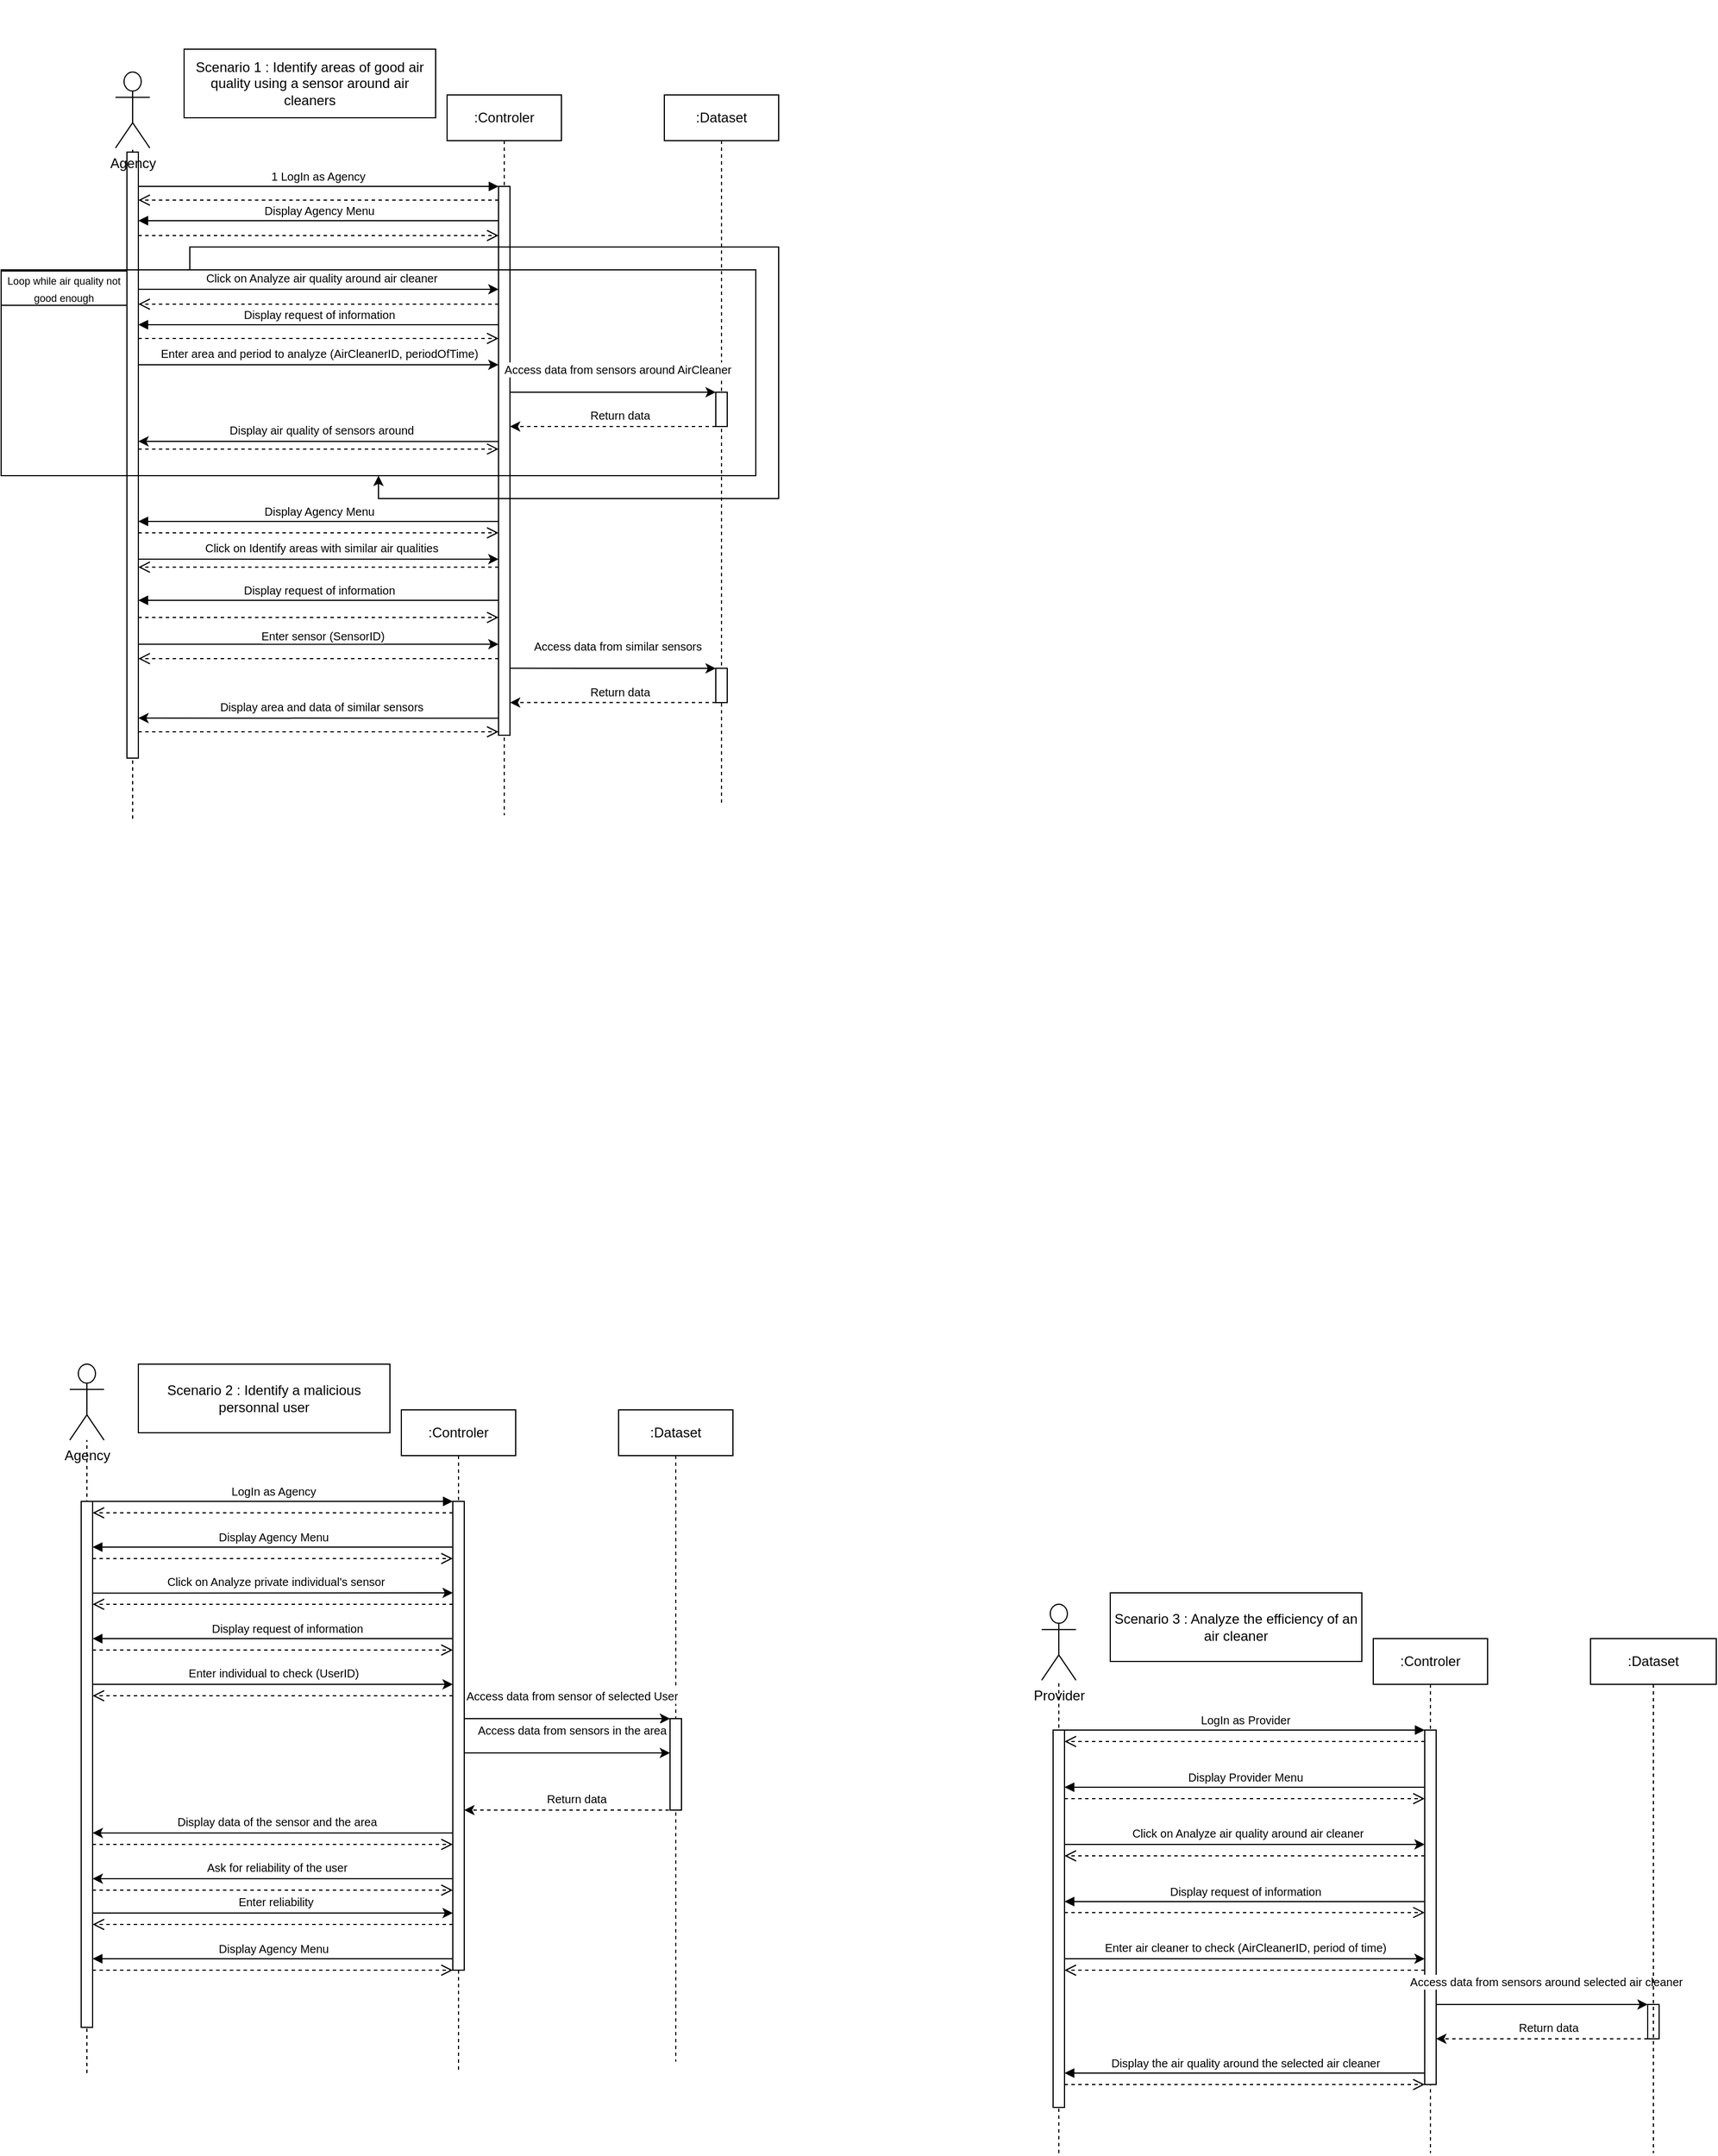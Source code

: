 <mxfile version="24.5.3" type="github">
  <diagram name="Page-1" id="2YBvvXClWsGukQMizWep">
    <mxGraphModel dx="3835" dy="2718" grid="1" gridSize="10" guides="1" tooltips="1" connect="1" arrows="1" fold="1" page="1" pageScale="1" pageWidth="850" pageHeight="1100" math="0" shadow="0">
      <root>
        <mxCell id="0" />
        <mxCell id="1" parent="0" />
        <mxCell id="IGTpVywdScjhedYOJICQ-6" value="" style="endArrow=none;dashed=1;html=1;rounded=0;" parent="1" target="IGTpVywdScjhedYOJICQ-1" edge="1">
          <mxGeometry width="50" height="50" relative="1" as="geometry">
            <mxPoint x="-615" y="693" as="sourcePoint" />
            <mxPoint x="-600" y="123" as="targetPoint" />
          </mxGeometry>
        </mxCell>
        <mxCell id="IGTpVywdScjhedYOJICQ-5" value="" style="group" parent="1" vertex="1" connectable="0">
          <mxGeometry x="-90" y="-23" width="580" height="690" as="geometry" />
        </mxCell>
        <mxCell id="aM9ryv3xv72pqoxQDRHE-2" value="" style="html=1;points=[];perimeter=orthogonalPerimeter;outlineConnect=0;targetShapes=umlLifeline;portConstraint=eastwest;newEdgeStyle={&quot;edgeStyle&quot;:&quot;elbowEdgeStyle&quot;,&quot;elbow&quot;:&quot;vertical&quot;,&quot;curved&quot;:0,&quot;rounded&quot;:0};" parent="IGTpVywdScjhedYOJICQ-5" vertex="1">
          <mxGeometry x="-530" y="133" width="10" height="530" as="geometry" />
        </mxCell>
        <mxCell id="aM9ryv3xv72pqoxQDRHE-7" value="&lt;font style=&quot;font-size: 10px;&quot;&gt;1 LogIn as Agency&lt;/font&gt;" style="html=1;verticalAlign=bottom;endArrow=block;edgeStyle=elbowEdgeStyle;elbow=vertical;curved=0;rounded=0;" parent="IGTpVywdScjhedYOJICQ-5" target="aM9ryv3xv72pqoxQDRHE-6" edge="1">
          <mxGeometry x="-0.002" relative="1" as="geometry">
            <mxPoint x="-520" y="163" as="sourcePoint" />
            <Array as="points">
              <mxPoint x="-290" y="163" />
            </Array>
            <mxPoint as="offset" />
          </mxGeometry>
        </mxCell>
        <mxCell id="IGTpVywdScjhedYOJICQ-1" value="&lt;div&gt;Agency&lt;/div&gt;&lt;div&gt;&lt;br&gt;&lt;/div&gt;" style="shape=umlActor;verticalLabelPosition=bottom;verticalAlign=top;html=1;outlineConnect=0;" parent="IGTpVywdScjhedYOJICQ-5" vertex="1">
          <mxGeometry x="-540" y="63" width="30" height="66.43" as="geometry" />
        </mxCell>
        <mxCell id="IGTpVywdScjhedYOJICQ-22" value="Scenario 1 : Identify areas of good air quality using a sensor around air cleaners" style="rounded=0;whiteSpace=wrap;html=1;" parent="IGTpVywdScjhedYOJICQ-5" vertex="1">
          <mxGeometry x="-480" y="43" width="220" height="60" as="geometry" />
        </mxCell>
        <mxCell id="aM9ryv3xv72pqoxQDRHE-5" value="&lt;div&gt;:Controler&lt;/div&gt;" style="shape=umlLifeline;perimeter=lifelinePerimeter;whiteSpace=wrap;html=1;container=0;dropTarget=0;collapsible=0;recursiveResize=0;outlineConnect=0;portConstraint=eastwest;newEdgeStyle={&quot;edgeStyle&quot;:&quot;elbowEdgeStyle&quot;,&quot;elbow&quot;:&quot;vertical&quot;,&quot;curved&quot;:0,&quot;rounded&quot;:0};" parent="IGTpVywdScjhedYOJICQ-5" vertex="1">
          <mxGeometry x="-250" y="83" width="100" height="630" as="geometry" />
        </mxCell>
        <mxCell id="aM9ryv3xv72pqoxQDRHE-6" value="" style="html=1;points=[];perimeter=orthogonalPerimeter;outlineConnect=0;targetShapes=umlLifeline;portConstraint=eastwest;newEdgeStyle={&quot;edgeStyle&quot;:&quot;elbowEdgeStyle&quot;,&quot;elbow&quot;:&quot;vertical&quot;,&quot;curved&quot;:0,&quot;rounded&quot;:0};" parent="aM9ryv3xv72pqoxQDRHE-5" vertex="1">
          <mxGeometry x="45" y="80" width="10" height="480" as="geometry" />
        </mxCell>
        <mxCell id="IGTpVywdScjhedYOJICQ-28" value="&lt;div&gt;:Dataset&lt;/div&gt;" style="shape=umlLifeline;perimeter=lifelinePerimeter;whiteSpace=wrap;html=1;container=0;dropTarget=0;collapsible=0;recursiveResize=0;outlineConnect=0;portConstraint=eastwest;newEdgeStyle={&quot;edgeStyle&quot;:&quot;elbowEdgeStyle&quot;,&quot;elbow&quot;:&quot;vertical&quot;,&quot;curved&quot;:0,&quot;rounded&quot;:0};" parent="IGTpVywdScjhedYOJICQ-5" vertex="1">
          <mxGeometry x="-60" y="83" width="100" height="620" as="geometry" />
        </mxCell>
        <mxCell id="aM9ryv3xv72pqoxQDRHE-9" value="&lt;font style=&quot;font-size: 10px;&quot;&gt;Display Agency Menu&lt;/font&gt;" style="html=1;verticalAlign=bottom;endArrow=block;edgeStyle=elbowEdgeStyle;elbow=vertical;curved=0;rounded=0;" parent="IGTpVywdScjhedYOJICQ-5" edge="1">
          <mxGeometry relative="1" as="geometry">
            <mxPoint x="-205" y="193" as="sourcePoint" />
            <Array as="points">
              <mxPoint x="-410" y="193" />
              <mxPoint x="-280" y="213" />
            </Array>
            <mxPoint x="-520" y="193" as="targetPoint" />
          </mxGeometry>
        </mxCell>
        <mxCell id="IGTpVywdScjhedYOJICQ-29" value="" style="html=1;points=[];perimeter=orthogonalPerimeter;outlineConnect=0;targetShapes=umlLifeline;portConstraint=eastwest;newEdgeStyle={&quot;edgeStyle&quot;:&quot;elbowEdgeStyle&quot;,&quot;elbow&quot;:&quot;vertical&quot;,&quot;curved&quot;:0,&quot;rounded&quot;:0};" parent="IGTpVywdScjhedYOJICQ-5" vertex="1">
          <mxGeometry x="-15" y="343" width="10" height="30" as="geometry" />
        </mxCell>
        <mxCell id="IGTpVywdScjhedYOJICQ-8" style="edgeStyle=elbowEdgeStyle;rounded=0;orthogonalLoop=1;jettySize=auto;html=1;elbow=vertical;curved=0;" parent="IGTpVywdScjhedYOJICQ-5" edge="1">
          <mxGeometry relative="1" as="geometry">
            <mxPoint x="-520" y="253.0" as="sourcePoint" />
            <mxPoint x="-205" y="253.0" as="targetPoint" />
          </mxGeometry>
        </mxCell>
        <mxCell id="IGTpVywdScjhedYOJICQ-9" value="&lt;font style=&quot;font-size: 10px;&quot;&gt;Click on Analyze air quality around air cleaner&lt;/font&gt;" style="edgeLabel;html=1;align=center;verticalAlign=middle;resizable=0;points=[];" parent="IGTpVywdScjhedYOJICQ-8" vertex="1" connectable="0">
          <mxGeometry x="0.154" y="2" relative="1" as="geometry">
            <mxPoint x="-22" y="-8" as="offset" />
          </mxGeometry>
        </mxCell>
        <mxCell id="IGTpVywdScjhedYOJICQ-14" style="edgeStyle=elbowEdgeStyle;rounded=0;orthogonalLoop=1;jettySize=auto;html=1;elbow=vertical;curved=0;" parent="IGTpVywdScjhedYOJICQ-5" edge="1">
          <mxGeometry relative="1" as="geometry">
            <mxPoint x="-205" y="319" as="targetPoint" />
            <Array as="points">
              <mxPoint x="-310" y="319" />
              <mxPoint x="-360" y="339" />
              <mxPoint x="-310" y="319" />
              <mxPoint x="-360" y="319" />
            </Array>
            <mxPoint x="-520" y="319" as="sourcePoint" />
          </mxGeometry>
        </mxCell>
        <mxCell id="IGTpVywdScjhedYOJICQ-15" value="&lt;font style=&quot;font-size: 10px;&quot;&gt;Enter area and period to analyze (AirCleanerID, periodOfTime)&lt;br&gt;&lt;/font&gt;" style="edgeLabel;html=1;align=center;verticalAlign=middle;resizable=0;points=[];" parent="IGTpVywdScjhedYOJICQ-14" vertex="1" connectable="0">
          <mxGeometry x="0.084" relative="1" as="geometry">
            <mxPoint x="-13" y="-10" as="offset" />
          </mxGeometry>
        </mxCell>
        <mxCell id="IGTpVywdScjhedYOJICQ-18" style="edgeStyle=elbowEdgeStyle;rounded=0;orthogonalLoop=1;jettySize=auto;html=1;elbow=vertical;curved=0;" parent="IGTpVywdScjhedYOJICQ-5" edge="1">
          <mxGeometry relative="1" as="geometry">
            <mxPoint x="-205" y="386.103" as="sourcePoint" />
            <mxPoint x="-520" y="386.103" as="targetPoint" />
          </mxGeometry>
        </mxCell>
        <mxCell id="IGTpVywdScjhedYOJICQ-19" value="&lt;font style=&quot;font-size: 10px;&quot;&gt;Display air quality of sensors around &lt;/font&gt;" style="edgeLabel;html=1;align=center;verticalAlign=middle;resizable=0;points=[];" parent="IGTpVywdScjhedYOJICQ-18" vertex="1" connectable="0">
          <mxGeometry x="-0.113" y="-2" relative="1" as="geometry">
            <mxPoint x="-15" y="-8" as="offset" />
          </mxGeometry>
        </mxCell>
        <mxCell id="IGTpVywdScjhedYOJICQ-23" style="edgeStyle=elbowEdgeStyle;rounded=0;orthogonalLoop=1;jettySize=auto;html=1;elbow=vertical;curved=0;" parent="IGTpVywdScjhedYOJICQ-5" edge="1">
          <mxGeometry relative="1" as="geometry">
            <mxPoint x="-520" y="563.43" as="sourcePoint" />
            <mxPoint x="-205" y="563.43" as="targetPoint" />
            <Array as="points">
              <mxPoint x="-310" y="563.43" />
              <mxPoint x="-330" y="533.43" />
            </Array>
          </mxGeometry>
        </mxCell>
        <mxCell id="IGTpVywdScjhedYOJICQ-37" value="&lt;font style=&quot;font-size: 10px;&quot;&gt;Enter sensor (SensorID)&lt;/font&gt;" style="edgeLabel;html=1;align=center;verticalAlign=middle;resizable=0;points=[];" parent="IGTpVywdScjhedYOJICQ-23" vertex="1" connectable="0">
          <mxGeometry x="0.019" y="1" relative="1" as="geometry">
            <mxPoint y="-7" as="offset" />
          </mxGeometry>
        </mxCell>
        <mxCell id="IGTpVywdScjhedYOJICQ-30" style="edgeStyle=elbowEdgeStyle;rounded=0;orthogonalLoop=1;jettySize=auto;html=1;elbow=vertical;curved=0;" parent="IGTpVywdScjhedYOJICQ-5" edge="1">
          <mxGeometry relative="1" as="geometry">
            <mxPoint x="-195.0" y="343" as="sourcePoint" />
            <mxPoint x="-15" y="343" as="targetPoint" />
          </mxGeometry>
        </mxCell>
        <mxCell id="IGTpVywdScjhedYOJICQ-31" value="&lt;font style=&quot;font-size: 10px;&quot;&gt;Access data from sensors around AirCleaner&lt;/font&gt;" style="edgeLabel;html=1;align=center;verticalAlign=middle;resizable=0;points=[];" parent="IGTpVywdScjhedYOJICQ-30" vertex="1" connectable="0">
          <mxGeometry x="-0.267" relative="1" as="geometry">
            <mxPoint x="28" y="-20" as="offset" />
          </mxGeometry>
        </mxCell>
        <mxCell id="IGTpVywdScjhedYOJICQ-32" style="edgeStyle=elbowEdgeStyle;rounded=0;orthogonalLoop=1;jettySize=auto;html=1;elbow=vertical;curved=0;dashed=1;" parent="IGTpVywdScjhedYOJICQ-5" edge="1">
          <mxGeometry relative="1" as="geometry">
            <mxPoint x="-15" y="372.997" as="sourcePoint" />
            <mxPoint x="-195" y="372.997" as="targetPoint" />
          </mxGeometry>
        </mxCell>
        <mxCell id="IGTpVywdScjhedYOJICQ-33" value="&lt;font style=&quot;font-size: 10px;&quot;&gt;Return data&lt;/font&gt;" style="edgeLabel;html=1;align=center;verticalAlign=middle;resizable=0;points=[];" parent="IGTpVywdScjhedYOJICQ-32" vertex="1" connectable="0">
          <mxGeometry x="-0.181" y="2" relative="1" as="geometry">
            <mxPoint x="-11" y="-12" as="offset" />
          </mxGeometry>
        </mxCell>
        <mxCell id="IGTpVywdScjhedYOJICQ-34" value="&lt;font style=&quot;font-size: 10px;&quot;&gt;Display Agency Menu&lt;/font&gt;" style="html=1;verticalAlign=bottom;endArrow=block;edgeStyle=elbowEdgeStyle;elbow=vertical;curved=0;rounded=0;" parent="IGTpVywdScjhedYOJICQ-5" edge="1">
          <mxGeometry relative="1" as="geometry">
            <mxPoint x="-205" y="456" as="sourcePoint" />
            <Array as="points">
              <mxPoint x="-410" y="456" />
              <mxPoint x="-280" y="476" />
            </Array>
            <mxPoint x="-520" y="456" as="targetPoint" />
          </mxGeometry>
        </mxCell>
        <mxCell id="IGTpVywdScjhedYOJICQ-35" style="edgeStyle=elbowEdgeStyle;rounded=0;orthogonalLoop=1;jettySize=auto;html=1;elbow=vertical;curved=0;" parent="IGTpVywdScjhedYOJICQ-5" edge="1">
          <mxGeometry relative="1" as="geometry">
            <mxPoint x="-520" y="489.0" as="sourcePoint" />
            <mxPoint x="-205" y="489.0" as="targetPoint" />
          </mxGeometry>
        </mxCell>
        <mxCell id="IGTpVywdScjhedYOJICQ-36" value="&lt;font style=&quot;font-size: 10px;&quot;&gt;Click on Identify areas with similar air qualities&lt;br&gt;&lt;/font&gt;" style="edgeLabel;html=1;align=center;verticalAlign=middle;resizable=0;points=[];" parent="IGTpVywdScjhedYOJICQ-35" vertex="1" connectable="0">
          <mxGeometry x="0.154" y="2" relative="1" as="geometry">
            <mxPoint x="-22" y="-8" as="offset" />
          </mxGeometry>
        </mxCell>
        <mxCell id="IGTpVywdScjhedYOJICQ-38" value="&lt;font style=&quot;font-size: 10px;&quot;&gt;Display request of information&lt;br&gt;&lt;/font&gt;" style="html=1;verticalAlign=bottom;endArrow=block;edgeStyle=elbowEdgeStyle;elbow=vertical;curved=0;rounded=0;" parent="IGTpVywdScjhedYOJICQ-5" edge="1">
          <mxGeometry relative="1" as="geometry">
            <mxPoint x="-205" y="525" as="sourcePoint" />
            <Array as="points">
              <mxPoint x="-410" y="525" />
              <mxPoint x="-280" y="545" />
            </Array>
            <mxPoint x="-520" y="525" as="targetPoint" />
          </mxGeometry>
        </mxCell>
        <mxCell id="IGTpVywdScjhedYOJICQ-39" value="&lt;font style=&quot;font-size: 10px;&quot;&gt;Display request of information&lt;br&gt;&lt;/font&gt;" style="html=1;verticalAlign=bottom;endArrow=block;edgeStyle=elbowEdgeStyle;elbow=vertical;curved=0;rounded=0;" parent="IGTpVywdScjhedYOJICQ-5" edge="1">
          <mxGeometry relative="1" as="geometry">
            <mxPoint x="-205" y="284" as="sourcePoint" />
            <Array as="points">
              <mxPoint x="-410" y="284" />
              <mxPoint x="-280" y="304" />
            </Array>
            <mxPoint x="-520" y="284" as="targetPoint" />
          </mxGeometry>
        </mxCell>
        <mxCell id="IGTpVywdScjhedYOJICQ-50" style="edgeStyle=elbowEdgeStyle;rounded=0;orthogonalLoop=1;jettySize=auto;html=1;elbow=vertical;curved=0;" parent="IGTpVywdScjhedYOJICQ-5" edge="1">
          <mxGeometry relative="1" as="geometry">
            <mxPoint x="-205" y="628.143" as="sourcePoint" />
            <mxPoint x="-520" y="628.143" as="targetPoint" />
          </mxGeometry>
        </mxCell>
        <mxCell id="IGTpVywdScjhedYOJICQ-51" value="&lt;font style=&quot;font-size: 10px;&quot;&gt;Display area and data of similar sensors &lt;/font&gt;" style="edgeLabel;html=1;align=center;verticalAlign=middle;resizable=0;points=[];" parent="IGTpVywdScjhedYOJICQ-50" vertex="1" connectable="0">
          <mxGeometry x="-0.113" y="-2" relative="1" as="geometry">
            <mxPoint x="-15" y="-8" as="offset" />
          </mxGeometry>
        </mxCell>
        <mxCell id="IGTpVywdScjhedYOJICQ-57" value="&lt;font style=&quot;font-size: 9px;&quot;&gt;Loop while air quality not good enough&lt;/font&gt;" style="rounded=0;whiteSpace=wrap;html=1;" parent="IGTpVywdScjhedYOJICQ-5" vertex="1">
          <mxGeometry x="-640" y="237" width="110" height="30" as="geometry" />
        </mxCell>
        <mxCell id="IGTpVywdScjhedYOJICQ-40" value="" style="html=1;points=[];perimeter=orthogonalPerimeter;outlineConnect=0;targetShapes=umlLifeline;portConstraint=eastwest;newEdgeStyle={&quot;edgeStyle&quot;:&quot;elbowEdgeStyle&quot;,&quot;elbow&quot;:&quot;vertical&quot;,&quot;curved&quot;:0,&quot;rounded&quot;:0};" parent="IGTpVywdScjhedYOJICQ-5" vertex="1">
          <mxGeometry x="-15" y="584.43" width="10" height="30" as="geometry" />
        </mxCell>
        <mxCell id="IGTpVywdScjhedYOJICQ-45" style="edgeStyle=elbowEdgeStyle;rounded=0;orthogonalLoop=1;jettySize=auto;html=1;elbow=vertical;curved=0;" parent="IGTpVywdScjhedYOJICQ-5" edge="1">
          <mxGeometry relative="1" as="geometry">
            <mxPoint x="-195" y="584.433" as="sourcePoint" />
            <mxPoint x="-15" y="584.433" as="targetPoint" />
          </mxGeometry>
        </mxCell>
        <mxCell id="IGTpVywdScjhedYOJICQ-46" value="&lt;div&gt;&lt;font style=&quot;font-size: 10px;&quot;&gt;Access data from similar sensors&lt;/font&gt;&lt;/div&gt;" style="edgeLabel;html=1;align=center;verticalAlign=middle;resizable=0;points=[];" parent="IGTpVywdScjhedYOJICQ-45" vertex="1" connectable="0">
          <mxGeometry x="-0.267" relative="1" as="geometry">
            <mxPoint x="28" y="-20" as="offset" />
          </mxGeometry>
        </mxCell>
        <mxCell id="IGTpVywdScjhedYOJICQ-47" style="edgeStyle=elbowEdgeStyle;rounded=0;orthogonalLoop=1;jettySize=auto;html=1;elbow=vertical;curved=0;dashed=1;" parent="IGTpVywdScjhedYOJICQ-5" source="IGTpVywdScjhedYOJICQ-40" edge="1">
          <mxGeometry relative="1" as="geometry">
            <mxPoint x="-25" y="614.466" as="sourcePoint" />
            <mxPoint x="-195" y="614.43" as="targetPoint" />
            <Array as="points">
              <mxPoint x="-140" y="614.43" />
            </Array>
          </mxGeometry>
        </mxCell>
        <mxCell id="IGTpVywdScjhedYOJICQ-48" value="&lt;font style=&quot;font-size: 10px;&quot;&gt;Return data&lt;/font&gt;" style="edgeLabel;html=1;align=center;verticalAlign=middle;resizable=0;points=[];" parent="IGTpVywdScjhedYOJICQ-47" vertex="1" connectable="0">
          <mxGeometry x="-0.181" y="2" relative="1" as="geometry">
            <mxPoint x="-11" y="-12" as="offset" />
          </mxGeometry>
        </mxCell>
        <mxCell id="MR5gXrPEWaGG3n3_YcXf-1" value="" style="html=1;verticalAlign=bottom;endArrow=open;dashed=1;endSize=8;curved=0;rounded=0;" edge="1" parent="IGTpVywdScjhedYOJICQ-5">
          <mxGeometry relative="1" as="geometry">
            <mxPoint x="-205" y="175" as="sourcePoint" />
            <mxPoint x="-520" y="175" as="targetPoint" />
          </mxGeometry>
        </mxCell>
        <mxCell id="MR5gXrPEWaGG3n3_YcXf-4" value="" style="html=1;verticalAlign=bottom;endArrow=open;dashed=1;endSize=8;curved=0;rounded=0;" edge="1" parent="IGTpVywdScjhedYOJICQ-5">
          <mxGeometry relative="1" as="geometry">
            <mxPoint x="-520" y="206" as="sourcePoint" />
            <mxPoint x="-205" y="206" as="targetPoint" />
          </mxGeometry>
        </mxCell>
        <mxCell id="MR5gXrPEWaGG3n3_YcXf-10" value="" style="html=1;verticalAlign=bottom;endArrow=open;dashed=1;endSize=8;curved=0;rounded=0;" edge="1" parent="IGTpVywdScjhedYOJICQ-5">
          <mxGeometry relative="1" as="geometry">
            <mxPoint x="-205" y="266" as="sourcePoint" />
            <mxPoint x="-520" y="266" as="targetPoint" />
          </mxGeometry>
        </mxCell>
        <mxCell id="MR5gXrPEWaGG3n3_YcXf-11" value="" style="html=1;verticalAlign=bottom;endArrow=open;dashed=1;endSize=8;curved=0;rounded=0;" edge="1" parent="IGTpVywdScjhedYOJICQ-5">
          <mxGeometry relative="1" as="geometry">
            <mxPoint x="-520" y="296" as="sourcePoint" />
            <mxPoint x="-205" y="296" as="targetPoint" />
          </mxGeometry>
        </mxCell>
        <mxCell id="MR5gXrPEWaGG3n3_YcXf-14" value="" style="html=1;verticalAlign=bottom;endArrow=open;dashed=1;endSize=8;curved=0;rounded=0;" edge="1" parent="IGTpVywdScjhedYOJICQ-5">
          <mxGeometry relative="1" as="geometry">
            <mxPoint x="-520" y="466.0" as="sourcePoint" />
            <mxPoint x="-205" y="466.0" as="targetPoint" />
          </mxGeometry>
        </mxCell>
        <mxCell id="MR5gXrPEWaGG3n3_YcXf-15" value="" style="html=1;verticalAlign=bottom;endArrow=open;dashed=1;endSize=8;curved=0;rounded=0;" edge="1" parent="IGTpVywdScjhedYOJICQ-5">
          <mxGeometry relative="1" as="geometry">
            <mxPoint x="-520" y="540" as="sourcePoint" />
            <mxPoint x="-205" y="540" as="targetPoint" />
          </mxGeometry>
        </mxCell>
        <mxCell id="MR5gXrPEWaGG3n3_YcXf-16" value="" style="html=1;verticalAlign=bottom;endArrow=open;dashed=1;endSize=8;curved=0;rounded=0;" edge="1" parent="IGTpVywdScjhedYOJICQ-5">
          <mxGeometry relative="1" as="geometry">
            <mxPoint x="-520" y="640" as="sourcePoint" />
            <mxPoint x="-205" y="640" as="targetPoint" />
          </mxGeometry>
        </mxCell>
        <mxCell id="MR5gXrPEWaGG3n3_YcXf-17" value="" style="html=1;verticalAlign=bottom;endArrow=open;dashed=1;endSize=8;curved=0;rounded=0;" edge="1" parent="IGTpVywdScjhedYOJICQ-5">
          <mxGeometry relative="1" as="geometry">
            <mxPoint x="-205" y="496" as="sourcePoint" />
            <mxPoint x="-520" y="496" as="targetPoint" />
          </mxGeometry>
        </mxCell>
        <mxCell id="MR5gXrPEWaGG3n3_YcXf-18" value="" style="html=1;verticalAlign=bottom;endArrow=open;dashed=1;endSize=8;curved=0;rounded=0;" edge="1" parent="IGTpVywdScjhedYOJICQ-5">
          <mxGeometry relative="1" as="geometry">
            <mxPoint x="-205" y="576" as="sourcePoint" />
            <mxPoint x="-520" y="576" as="targetPoint" />
          </mxGeometry>
        </mxCell>
        <mxCell id="IGTpVywdScjhedYOJICQ-58" value=":Controler" style="shape=umlLifeline;perimeter=lifelinePerimeter;whiteSpace=wrap;html=1;container=0;dropTarget=0;collapsible=0;recursiveResize=0;outlineConnect=0;portConstraint=eastwest;newEdgeStyle={&quot;edgeStyle&quot;:&quot;elbowEdgeStyle&quot;,&quot;elbow&quot;:&quot;vertical&quot;,&quot;curved&quot;:0,&quot;rounded&quot;:0};" parent="1" vertex="1">
          <mxGeometry x="-380" y="1210" width="100" height="580" as="geometry" />
        </mxCell>
        <mxCell id="IGTpVywdScjhedYOJICQ-59" value="" style="html=1;points=[];perimeter=orthogonalPerimeter;outlineConnect=0;targetShapes=umlLifeline;portConstraint=eastwest;newEdgeStyle={&quot;edgeStyle&quot;:&quot;elbowEdgeStyle&quot;,&quot;elbow&quot;:&quot;vertical&quot;,&quot;curved&quot;:0,&quot;rounded&quot;:0};" parent="IGTpVywdScjhedYOJICQ-58" vertex="1">
          <mxGeometry x="45" y="80" width="10" height="410" as="geometry" />
        </mxCell>
        <mxCell id="IGTpVywdScjhedYOJICQ-60" value="&lt;font style=&quot;font-size: 10px;&quot;&gt;LogIn as Agency&lt;/font&gt;" style="html=1;verticalAlign=bottom;endArrow=block;edgeStyle=elbowEdgeStyle;elbow=vertical;curved=0;rounded=0;" parent="1" source="IGTpVywdScjhedYOJICQ-65" target="IGTpVywdScjhedYOJICQ-59" edge="1">
          <mxGeometry relative="1" as="geometry">
            <mxPoint x="-405" y="1300" as="sourcePoint" />
            <Array as="points">
              <mxPoint x="-420" y="1290" />
            </Array>
          </mxGeometry>
        </mxCell>
        <mxCell id="IGTpVywdScjhedYOJICQ-61" value="&lt;font style=&quot;font-size: 10px;&quot;&gt;Display Agency Menu&lt;/font&gt;" style="html=1;verticalAlign=bottom;endArrow=block;edgeStyle=elbowEdgeStyle;elbow=vertical;curved=0;rounded=0;" parent="1" edge="1">
          <mxGeometry relative="1" as="geometry">
            <mxPoint x="-335" y="1330" as="sourcePoint" />
            <Array as="points">
              <mxPoint x="-540" y="1330" />
              <mxPoint x="-410" y="1350" />
            </Array>
            <mxPoint x="-650" y="1330" as="targetPoint" />
          </mxGeometry>
        </mxCell>
        <mxCell id="IGTpVywdScjhedYOJICQ-62" value="" style="endArrow=none;dashed=1;html=1;rounded=0;" parent="1" target="IGTpVywdScjhedYOJICQ-64" edge="1">
          <mxGeometry width="50" height="50" relative="1" as="geometry">
            <mxPoint x="-655" y="1790" as="sourcePoint" />
            <mxPoint x="-660" y="1270" as="targetPoint" />
          </mxGeometry>
        </mxCell>
        <mxCell id="IGTpVywdScjhedYOJICQ-63" value="" style="group" parent="1" vertex="1" connectable="0">
          <mxGeometry x="-110" y="1100" width="880" height="760" as="geometry" />
        </mxCell>
        <mxCell id="IGTpVywdScjhedYOJICQ-65" value="" style="html=1;points=[];perimeter=orthogonalPerimeter;outlineConnect=0;targetShapes=umlLifeline;portConstraint=eastwest;newEdgeStyle={&quot;edgeStyle&quot;:&quot;elbowEdgeStyle&quot;,&quot;elbow&quot;:&quot;vertical&quot;,&quot;curved&quot;:0,&quot;rounded&quot;:0};" parent="IGTpVywdScjhedYOJICQ-63" vertex="1">
          <mxGeometry x="-550" y="190" width="10" height="460" as="geometry" />
        </mxCell>
        <mxCell id="IGTpVywdScjhedYOJICQ-87" value="&lt;font style=&quot;font-size: 10px;&quot;&gt;Display Agency Menu&lt;/font&gt;" style="html=1;verticalAlign=bottom;endArrow=block;edgeStyle=elbowEdgeStyle;elbow=vertical;curved=0;rounded=0;" parent="IGTpVywdScjhedYOJICQ-63" edge="1">
          <mxGeometry relative="1" as="geometry">
            <mxPoint x="-225" y="590" as="sourcePoint" />
            <Array as="points">
              <mxPoint x="-430" y="590" />
              <mxPoint x="-300" y="610" />
            </Array>
            <mxPoint x="-540" y="590" as="targetPoint" />
          </mxGeometry>
        </mxCell>
        <mxCell id="IGTpVywdScjhedYOJICQ-71" style="edgeStyle=elbowEdgeStyle;rounded=0;orthogonalLoop=1;jettySize=auto;html=1;elbow=vertical;curved=0;" parent="IGTpVywdScjhedYOJICQ-63" edge="1">
          <mxGeometry relative="1" as="geometry">
            <mxPoint x="-225" y="480.043" as="sourcePoint" />
            <mxPoint x="-540" y="480.043" as="targetPoint" />
          </mxGeometry>
        </mxCell>
        <mxCell id="IGTpVywdScjhedYOJICQ-72" value="&lt;font style=&quot;font-size: 10px;&quot;&gt;Display data of the sensor and the area &lt;/font&gt;" style="edgeLabel;html=1;align=center;verticalAlign=middle;resizable=0;points=[];" parent="IGTpVywdScjhedYOJICQ-71" vertex="1" connectable="0">
          <mxGeometry x="-0.113" y="-2" relative="1" as="geometry">
            <mxPoint x="-15" y="-8" as="offset" />
          </mxGeometry>
        </mxCell>
        <mxCell id="IGTpVywdScjhedYOJICQ-95" style="edgeStyle=elbowEdgeStyle;rounded=0;orthogonalLoop=1;jettySize=auto;html=1;elbow=vertical;curved=0;" parent="IGTpVywdScjhedYOJICQ-63" edge="1">
          <mxGeometry relative="1" as="geometry">
            <mxPoint x="-225" y="520.003" as="sourcePoint" />
            <mxPoint x="-540" y="520.003" as="targetPoint" />
          </mxGeometry>
        </mxCell>
        <mxCell id="IGTpVywdScjhedYOJICQ-96" value="&lt;font style=&quot;font-size: 10px;&quot;&gt;Ask for reliability of the user&lt;/font&gt;" style="edgeLabel;html=1;align=center;verticalAlign=middle;resizable=0;points=[];" parent="IGTpVywdScjhedYOJICQ-95" vertex="1" connectable="0">
          <mxGeometry x="-0.113" y="-2" relative="1" as="geometry">
            <mxPoint x="-15" y="-8" as="offset" />
          </mxGeometry>
        </mxCell>
        <mxCell id="IGTpVywdScjhedYOJICQ-97" style="edgeStyle=elbowEdgeStyle;rounded=0;orthogonalLoop=1;jettySize=auto;html=1;elbow=vertical;curved=0;" parent="IGTpVywdScjhedYOJICQ-63" edge="1">
          <mxGeometry relative="1" as="geometry">
            <mxPoint x="-540" y="550.0" as="sourcePoint" />
            <mxPoint x="-225" y="550.0" as="targetPoint" />
          </mxGeometry>
        </mxCell>
        <mxCell id="IGTpVywdScjhedYOJICQ-98" value="&lt;font style=&quot;font-size: 10px;&quot;&gt;Enter reliability&lt;/font&gt;" style="edgeLabel;html=1;align=center;verticalAlign=middle;resizable=0;points=[];" parent="IGTpVywdScjhedYOJICQ-97" vertex="1" connectable="0">
          <mxGeometry x="0.154" y="2" relative="1" as="geometry">
            <mxPoint x="-22" y="-8" as="offset" />
          </mxGeometry>
        </mxCell>
        <mxCell id="IGTpVywdScjhedYOJICQ-85" style="edgeStyle=elbowEdgeStyle;rounded=0;orthogonalLoop=1;jettySize=auto;html=1;elbow=vertical;curved=0;dashed=1;" parent="IGTpVywdScjhedYOJICQ-63" edge="1">
          <mxGeometry relative="1" as="geometry">
            <mxPoint x="-30" y="459.997" as="sourcePoint" />
            <mxPoint x="-215" y="460.167" as="targetPoint" />
          </mxGeometry>
        </mxCell>
        <mxCell id="IGTpVywdScjhedYOJICQ-86" value="&lt;font style=&quot;font-size: 10px;&quot;&gt;Return data&lt;/font&gt;" style="edgeLabel;html=1;align=center;verticalAlign=middle;resizable=0;points=[];" parent="IGTpVywdScjhedYOJICQ-85" vertex="1" connectable="0">
          <mxGeometry x="-0.181" y="2" relative="1" as="geometry">
            <mxPoint x="-11" y="-12" as="offset" />
          </mxGeometry>
        </mxCell>
        <mxCell id="MR5gXrPEWaGG3n3_YcXf-25" value="" style="html=1;verticalAlign=bottom;endArrow=open;dashed=1;endSize=8;curved=0;rounded=0;" edge="1" parent="IGTpVywdScjhedYOJICQ-63">
          <mxGeometry relative="1" as="geometry">
            <mxPoint x="-540" y="490" as="sourcePoint" />
            <mxPoint x="-225" y="490" as="targetPoint" />
          </mxGeometry>
        </mxCell>
        <mxCell id="MR5gXrPEWaGG3n3_YcXf-26" value="" style="html=1;verticalAlign=bottom;endArrow=open;dashed=1;endSize=8;curved=0;rounded=0;" edge="1" parent="IGTpVywdScjhedYOJICQ-63">
          <mxGeometry relative="1" as="geometry">
            <mxPoint x="-540" y="530" as="sourcePoint" />
            <mxPoint x="-225" y="530" as="targetPoint" />
          </mxGeometry>
        </mxCell>
        <mxCell id="MR5gXrPEWaGG3n3_YcXf-27" value="" style="html=1;verticalAlign=bottom;endArrow=open;dashed=1;endSize=8;curved=0;rounded=0;" edge="1" parent="IGTpVywdScjhedYOJICQ-63">
          <mxGeometry relative="1" as="geometry">
            <mxPoint x="-540" y="600" as="sourcePoint" />
            <mxPoint x="-225" y="600" as="targetPoint" />
          </mxGeometry>
        </mxCell>
        <mxCell id="MR5gXrPEWaGG3n3_YcXf-28" value="" style="html=1;verticalAlign=bottom;endArrow=open;dashed=1;endSize=8;curved=0;rounded=0;" edge="1" parent="IGTpVywdScjhedYOJICQ-63">
          <mxGeometry relative="1" as="geometry">
            <mxPoint x="-225" y="560" as="sourcePoint" />
            <mxPoint x="-540" y="560" as="targetPoint" />
          </mxGeometry>
        </mxCell>
        <mxCell id="IGTpVywdScjhedYOJICQ-146" value="&lt;div&gt;:Controler&lt;/div&gt;" style="shape=umlLifeline;perimeter=lifelinePerimeter;whiteSpace=wrap;html=1;container=0;dropTarget=0;collapsible=0;recursiveResize=0;outlineConnect=0;portConstraint=eastwest;newEdgeStyle={&quot;edgeStyle&quot;:&quot;elbowEdgeStyle&quot;,&quot;elbow&quot;:&quot;vertical&quot;,&quot;curved&quot;:0,&quot;rounded&quot;:0};" parent="IGTpVywdScjhedYOJICQ-63" vertex="1">
          <mxGeometry x="580" y="310" width="100" height="450" as="geometry" />
        </mxCell>
        <mxCell id="IGTpVywdScjhedYOJICQ-147" value="" style="html=1;points=[];perimeter=orthogonalPerimeter;outlineConnect=0;targetShapes=umlLifeline;portConstraint=eastwest;newEdgeStyle={&quot;edgeStyle&quot;:&quot;elbowEdgeStyle&quot;,&quot;elbow&quot;:&quot;vertical&quot;,&quot;curved&quot;:0,&quot;rounded&quot;:0};" parent="IGTpVywdScjhedYOJICQ-146" vertex="1">
          <mxGeometry x="45" y="80" width="10" height="310" as="geometry" />
        </mxCell>
        <mxCell id="IGTpVywdScjhedYOJICQ-148" value="&lt;font style=&quot;font-size: 10px;&quot;&gt;LogIn as Provider&lt;br&gt;&lt;/font&gt;" style="html=1;verticalAlign=bottom;endArrow=block;edgeStyle=elbowEdgeStyle;elbow=vertical;curved=0;rounded=0;" parent="IGTpVywdScjhedYOJICQ-63" source="IGTpVywdScjhedYOJICQ-153" target="IGTpVywdScjhedYOJICQ-147" edge="1">
          <mxGeometry relative="1" as="geometry">
            <mxPoint x="555" y="400" as="sourcePoint" />
            <Array as="points">
              <mxPoint x="540" y="390" />
            </Array>
          </mxGeometry>
        </mxCell>
        <mxCell id="IGTpVywdScjhedYOJICQ-150" value="" style="endArrow=none;dashed=1;html=1;rounded=0;" parent="IGTpVywdScjhedYOJICQ-63" target="IGTpVywdScjhedYOJICQ-152" edge="1">
          <mxGeometry width="50" height="50" relative="1" as="geometry">
            <mxPoint x="305" y="760" as="sourcePoint" />
            <mxPoint x="300" y="370" as="targetPoint" />
          </mxGeometry>
        </mxCell>
        <mxCell id="IGTpVywdScjhedYOJICQ-152" value="&lt;div&gt;Provider&lt;/div&gt;&lt;div&gt;&lt;br&gt;&lt;/div&gt;" style="shape=umlActor;verticalLabelPosition=bottom;verticalAlign=top;html=1;outlineConnect=0;" parent="IGTpVywdScjhedYOJICQ-63" vertex="1">
          <mxGeometry x="290" y="280" width="30" height="66.43" as="geometry" />
        </mxCell>
        <mxCell id="IGTpVywdScjhedYOJICQ-153" value="" style="html=1;points=[];perimeter=orthogonalPerimeter;outlineConnect=0;targetShapes=umlLifeline;portConstraint=eastwest;newEdgeStyle={&quot;edgeStyle&quot;:&quot;elbowEdgeStyle&quot;,&quot;elbow&quot;:&quot;vertical&quot;,&quot;curved&quot;:0,&quot;rounded&quot;:0};" parent="IGTpVywdScjhedYOJICQ-63" vertex="1">
          <mxGeometry x="300" y="390" width="10" height="330" as="geometry" />
        </mxCell>
        <mxCell id="IGTpVywdScjhedYOJICQ-149" value="&lt;font style=&quot;font-size: 10px;&quot;&gt;Display Provider Menu&lt;/font&gt;" style="html=1;verticalAlign=bottom;endArrow=block;edgeStyle=elbowEdgeStyle;elbow=vertical;curved=0;rounded=0;" parent="IGTpVywdScjhedYOJICQ-63" edge="1">
          <mxGeometry relative="1" as="geometry">
            <mxPoint x="625" y="440" as="sourcePoint" />
            <Array as="points">
              <mxPoint x="420" y="440" />
              <mxPoint x="550" y="460" />
            </Array>
            <mxPoint x="310" y="440" as="targetPoint" />
          </mxGeometry>
        </mxCell>
        <mxCell id="UDuQPQC3TmrBoOHrM4zS-1" value="&lt;font style=&quot;font-size: 10px;&quot;&gt;Display the air quality around the selected air cleaner&lt;br&gt;&lt;/font&gt;" style="html=1;verticalAlign=bottom;endArrow=block;edgeStyle=elbowEdgeStyle;elbow=vertical;curved=0;rounded=0;" parent="IGTpVywdScjhedYOJICQ-63" edge="1">
          <mxGeometry relative="1" as="geometry">
            <mxPoint x="625" y="690" as="sourcePoint" />
            <Array as="points">
              <mxPoint x="420" y="690" />
              <mxPoint x="550" y="710" />
            </Array>
            <mxPoint x="310" y="690" as="targetPoint" />
          </mxGeometry>
        </mxCell>
        <mxCell id="IGTpVywdScjhedYOJICQ-173" style="edgeStyle=elbowEdgeStyle;rounded=0;orthogonalLoop=1;jettySize=auto;html=1;elbow=vertical;curved=0;" parent="IGTpVywdScjhedYOJICQ-63" edge="1">
          <mxGeometry relative="1" as="geometry">
            <mxPoint x="310" y="490.0" as="sourcePoint" />
            <mxPoint x="625" y="490.0" as="targetPoint" />
          </mxGeometry>
        </mxCell>
        <mxCell id="IGTpVywdScjhedYOJICQ-174" value="&lt;font style=&quot;font-size: 10px;&quot;&gt;Click on Analyze air quality around air cleaner&lt;br&gt;&lt;/font&gt;" style="edgeLabel;html=1;align=center;verticalAlign=middle;resizable=0;points=[];" parent="IGTpVywdScjhedYOJICQ-173" vertex="1" connectable="0">
          <mxGeometry x="0.154" y="2" relative="1" as="geometry">
            <mxPoint x="-22" y="-8" as="offset" />
          </mxGeometry>
        </mxCell>
        <mxCell id="IGTpVywdScjhedYOJICQ-175" style="edgeStyle=elbowEdgeStyle;rounded=0;orthogonalLoop=1;jettySize=auto;html=1;elbow=vertical;curved=0;" parent="IGTpVywdScjhedYOJICQ-63" edge="1">
          <mxGeometry relative="1" as="geometry">
            <mxPoint x="625" y="590.0" as="targetPoint" />
            <Array as="points">
              <mxPoint x="520" y="590" />
              <mxPoint x="470" y="610" />
              <mxPoint x="520" y="590" />
              <mxPoint x="470" y="590" />
            </Array>
            <mxPoint x="310" y="590.0" as="sourcePoint" />
          </mxGeometry>
        </mxCell>
        <mxCell id="IGTpVywdScjhedYOJICQ-176" value="&lt;font style=&quot;font-size: 10px;&quot;&gt;Enter air cleaner to check (AirCleanerID, period of time)&lt;br&gt;&lt;/font&gt;" style="edgeLabel;html=1;align=center;verticalAlign=middle;resizable=0;points=[];" parent="IGTpVywdScjhedYOJICQ-175" vertex="1" connectable="0">
          <mxGeometry x="0.084" relative="1" as="geometry">
            <mxPoint x="-13" y="-10" as="offset" />
          </mxGeometry>
        </mxCell>
        <mxCell id="IGTpVywdScjhedYOJICQ-179" value="" style="html=1;points=[];perimeter=orthogonalPerimeter;outlineConnect=0;targetShapes=umlLifeline;portConstraint=eastwest;newEdgeStyle={&quot;edgeStyle&quot;:&quot;elbowEdgeStyle&quot;,&quot;elbow&quot;:&quot;vertical&quot;,&quot;curved&quot;:0,&quot;rounded&quot;:0};" parent="IGTpVywdScjhedYOJICQ-63" vertex="1">
          <mxGeometry x="820" y="630" width="10" height="30" as="geometry" />
        </mxCell>
        <mxCell id="IGTpVywdScjhedYOJICQ-180" style="edgeStyle=elbowEdgeStyle;rounded=0;orthogonalLoop=1;jettySize=auto;html=1;elbow=vertical;curved=0;" parent="IGTpVywdScjhedYOJICQ-63" target="IGTpVywdScjhedYOJICQ-179" edge="1">
          <mxGeometry relative="1" as="geometry">
            <mxPoint x="635.0" y="630" as="sourcePoint" />
            <mxPoint x="815" y="630" as="targetPoint" />
          </mxGeometry>
        </mxCell>
        <mxCell id="IGTpVywdScjhedYOJICQ-181" value="&lt;font style=&quot;font-size: 10px;&quot;&gt;Access data from sensors around selected air cleaner&lt;br&gt;&lt;/font&gt;" style="edgeLabel;html=1;align=center;verticalAlign=middle;resizable=0;points=[];" parent="IGTpVywdScjhedYOJICQ-180" vertex="1" connectable="0">
          <mxGeometry x="-0.267" relative="1" as="geometry">
            <mxPoint x="28" y="-20" as="offset" />
          </mxGeometry>
        </mxCell>
        <mxCell id="IGTpVywdScjhedYOJICQ-182" style="edgeStyle=elbowEdgeStyle;rounded=0;orthogonalLoop=1;jettySize=auto;html=1;elbow=vertical;curved=0;dashed=1;" parent="IGTpVywdScjhedYOJICQ-63" source="IGTpVywdScjhedYOJICQ-179" edge="1">
          <mxGeometry relative="1" as="geometry">
            <mxPoint x="815" y="659.997" as="sourcePoint" />
            <mxPoint x="635" y="659.997" as="targetPoint" />
          </mxGeometry>
        </mxCell>
        <mxCell id="IGTpVywdScjhedYOJICQ-183" value="&lt;font style=&quot;font-size: 10px;&quot;&gt;Return data&lt;/font&gt;" style="edgeLabel;html=1;align=center;verticalAlign=middle;resizable=0;points=[];" parent="IGTpVywdScjhedYOJICQ-182" vertex="1" connectable="0">
          <mxGeometry x="-0.181" y="2" relative="1" as="geometry">
            <mxPoint x="-11" y="-12" as="offset" />
          </mxGeometry>
        </mxCell>
        <mxCell id="IGTpVywdScjhedYOJICQ-184" value="&lt;font style=&quot;font-size: 10px;&quot;&gt;Display request of information&lt;br&gt;&lt;/font&gt;" style="html=1;verticalAlign=bottom;endArrow=block;edgeStyle=elbowEdgeStyle;elbow=vertical;curved=0;rounded=0;" parent="IGTpVywdScjhedYOJICQ-63" edge="1">
          <mxGeometry relative="1" as="geometry">
            <mxPoint x="625" y="540" as="sourcePoint" />
            <Array as="points">
              <mxPoint x="420" y="540" />
              <mxPoint x="550" y="560" />
            </Array>
            <mxPoint x="310" y="540" as="targetPoint" />
          </mxGeometry>
        </mxCell>
        <mxCell id="MR5gXrPEWaGG3n3_YcXf-29" value="" style="html=1;verticalAlign=bottom;endArrow=open;dashed=1;endSize=8;curved=0;rounded=0;" edge="1" parent="IGTpVywdScjhedYOJICQ-63">
          <mxGeometry relative="1" as="geometry">
            <mxPoint x="310" y="450" as="sourcePoint" />
            <mxPoint x="625" y="450" as="targetPoint" />
          </mxGeometry>
        </mxCell>
        <mxCell id="MR5gXrPEWaGG3n3_YcXf-30" value="" style="html=1;verticalAlign=bottom;endArrow=open;dashed=1;endSize=8;curved=0;rounded=0;" edge="1" parent="IGTpVywdScjhedYOJICQ-63">
          <mxGeometry relative="1" as="geometry">
            <mxPoint x="310" y="549.58" as="sourcePoint" />
            <mxPoint x="625" y="549.58" as="targetPoint" />
          </mxGeometry>
        </mxCell>
        <mxCell id="MR5gXrPEWaGG3n3_YcXf-31" value="" style="html=1;verticalAlign=bottom;endArrow=open;dashed=1;endSize=8;curved=0;rounded=0;" edge="1" parent="IGTpVywdScjhedYOJICQ-63">
          <mxGeometry relative="1" as="geometry">
            <mxPoint x="310" y="700" as="sourcePoint" />
            <mxPoint x="625" y="700" as="targetPoint" />
          </mxGeometry>
        </mxCell>
        <mxCell id="MR5gXrPEWaGG3n3_YcXf-34" value="" style="html=1;verticalAlign=bottom;endArrow=open;dashed=1;endSize=8;curved=0;rounded=0;" edge="1" parent="IGTpVywdScjhedYOJICQ-63">
          <mxGeometry relative="1" as="geometry">
            <mxPoint x="625" y="400" as="sourcePoint" />
            <mxPoint x="310" y="400" as="targetPoint" />
          </mxGeometry>
        </mxCell>
        <mxCell id="MR5gXrPEWaGG3n3_YcXf-35" value="" style="html=1;verticalAlign=bottom;endArrow=open;dashed=1;endSize=8;curved=0;rounded=0;" edge="1" parent="IGTpVywdScjhedYOJICQ-63">
          <mxGeometry relative="1" as="geometry">
            <mxPoint x="625" y="500" as="sourcePoint" />
            <mxPoint x="310" y="500" as="targetPoint" />
          </mxGeometry>
        </mxCell>
        <mxCell id="MR5gXrPEWaGG3n3_YcXf-36" value="" style="html=1;verticalAlign=bottom;endArrow=open;dashed=1;endSize=8;curved=0;rounded=0;" edge="1" parent="IGTpVywdScjhedYOJICQ-63">
          <mxGeometry relative="1" as="geometry">
            <mxPoint x="625" y="600" as="sourcePoint" />
            <mxPoint x="310" y="600" as="targetPoint" />
          </mxGeometry>
        </mxCell>
        <mxCell id="IGTpVywdScjhedYOJICQ-177" value="Scenario 3 : Analyze the efficiency of an air cleaner" style="rounded=0;whiteSpace=wrap;html=1;" parent="IGTpVywdScjhedYOJICQ-63" vertex="1">
          <mxGeometry x="350" y="270" width="220" height="60" as="geometry" />
        </mxCell>
        <mxCell id="IGTpVywdScjhedYOJICQ-178" value="&lt;div&gt;:Dataset&lt;/div&gt;" style="shape=umlLifeline;perimeter=lifelinePerimeter;whiteSpace=wrap;html=1;container=0;dropTarget=0;collapsible=0;recursiveResize=0;outlineConnect=0;portConstraint=eastwest;newEdgeStyle={&quot;edgeStyle&quot;:&quot;elbowEdgeStyle&quot;,&quot;elbow&quot;:&quot;vertical&quot;,&quot;curved&quot;:0,&quot;rounded&quot;:0};" parent="IGTpVywdScjhedYOJICQ-63" vertex="1">
          <mxGeometry x="770" y="310" width="110" height="450" as="geometry" />
        </mxCell>
        <mxCell id="IGTpVywdScjhedYOJICQ-67" style="edgeStyle=elbowEdgeStyle;rounded=0;orthogonalLoop=1;jettySize=auto;html=1;elbow=vertical;curved=0;" parent="1" edge="1">
          <mxGeometry relative="1" as="geometry">
            <mxPoint x="-650" y="1370.23" as="sourcePoint" />
            <mxPoint x="-335" y="1370.23" as="targetPoint" />
          </mxGeometry>
        </mxCell>
        <mxCell id="IGTpVywdScjhedYOJICQ-68" value="&lt;font style=&quot;font-size: 10px;&quot;&gt;Click on Analyze private individual&#39;s sensor&lt;br&gt;&lt;/font&gt;" style="edgeLabel;html=1;align=center;verticalAlign=middle;resizable=0;points=[];" parent="IGTpVywdScjhedYOJICQ-67" vertex="1" connectable="0">
          <mxGeometry x="0.154" y="2" relative="1" as="geometry">
            <mxPoint x="-22" y="-8" as="offset" />
          </mxGeometry>
        </mxCell>
        <mxCell id="IGTpVywdScjhedYOJICQ-69" style="edgeStyle=elbowEdgeStyle;rounded=0;orthogonalLoop=1;jettySize=auto;html=1;elbow=vertical;curved=0;" parent="1" edge="1">
          <mxGeometry relative="1" as="geometry">
            <mxPoint x="-335" y="1450" as="targetPoint" />
            <Array as="points">
              <mxPoint x="-440" y="1450" />
              <mxPoint x="-490" y="1470" />
              <mxPoint x="-440" y="1450" />
              <mxPoint x="-490" y="1450" />
            </Array>
            <mxPoint x="-650" y="1450" as="sourcePoint" />
          </mxGeometry>
        </mxCell>
        <mxCell id="IGTpVywdScjhedYOJICQ-70" value="&lt;font style=&quot;font-size: 10px;&quot;&gt;Enter individual to check (UserID)&lt;br&gt;&lt;/font&gt;" style="edgeLabel;html=1;align=center;verticalAlign=middle;resizable=0;points=[];" parent="IGTpVywdScjhedYOJICQ-69" vertex="1" connectable="0">
          <mxGeometry x="0.084" relative="1" as="geometry">
            <mxPoint x="-13" y="-10" as="offset" />
          </mxGeometry>
        </mxCell>
        <mxCell id="IGTpVywdScjhedYOJICQ-76" value="&lt;div&gt;:Dataset&lt;/div&gt;" style="shape=umlLifeline;perimeter=lifelinePerimeter;whiteSpace=wrap;html=1;container=0;dropTarget=0;collapsible=0;recursiveResize=0;outlineConnect=0;portConstraint=eastwest;newEdgeStyle={&quot;edgeStyle&quot;:&quot;elbowEdgeStyle&quot;,&quot;elbow&quot;:&quot;vertical&quot;,&quot;curved&quot;:0,&quot;rounded&quot;:0};size=40;" parent="1" vertex="1">
          <mxGeometry x="-190" y="1210" width="100" height="570" as="geometry" />
        </mxCell>
        <mxCell id="IGTpVywdScjhedYOJICQ-73" value="Scenario 2 : Identify a malicious personnal user" style="rounded=0;whiteSpace=wrap;html=1;" parent="1" vertex="1">
          <mxGeometry x="-610" y="1170" width="220" height="60" as="geometry" />
        </mxCell>
        <mxCell id="IGTpVywdScjhedYOJICQ-83" style="edgeStyle=elbowEdgeStyle;rounded=0;orthogonalLoop=1;jettySize=auto;html=1;elbow=vertical;curved=0;" parent="1" edge="1">
          <mxGeometry relative="1" as="geometry">
            <mxPoint x="-325.0" y="1480" as="sourcePoint" />
            <mxPoint x="-145" y="1480" as="targetPoint" />
          </mxGeometry>
        </mxCell>
        <mxCell id="IGTpVywdScjhedYOJICQ-84" value="&lt;font style=&quot;font-size: 10px;&quot;&gt;Access data from sensor of selected User&lt;br&gt;&lt;/font&gt;" style="edgeLabel;html=1;align=center;verticalAlign=middle;resizable=0;points=[];" parent="IGTpVywdScjhedYOJICQ-83" vertex="1" connectable="0">
          <mxGeometry x="-0.267" relative="1" as="geometry">
            <mxPoint x="28" y="-20" as="offset" />
          </mxGeometry>
        </mxCell>
        <mxCell id="IGTpVywdScjhedYOJICQ-91" value="&lt;font style=&quot;font-size: 10px;&quot;&gt;Display request of information&lt;br&gt;&lt;/font&gt;" style="html=1;verticalAlign=bottom;endArrow=block;edgeStyle=elbowEdgeStyle;elbow=vertical;curved=0;rounded=0;" parent="1" edge="1">
          <mxGeometry x="-0.079" relative="1" as="geometry">
            <mxPoint x="-335" y="1410.06" as="sourcePoint" />
            <Array as="points">
              <mxPoint x="-540" y="1410.06" />
              <mxPoint x="-410" y="1430.06" />
            </Array>
            <mxPoint x="-650" y="1410.06" as="targetPoint" />
            <mxPoint as="offset" />
          </mxGeometry>
        </mxCell>
        <mxCell id="IGTpVywdScjhedYOJICQ-77" value="" style="html=1;points=[];perimeter=orthogonalPerimeter;outlineConnect=0;targetShapes=umlLifeline;portConstraint=eastwest;newEdgeStyle={&quot;edgeStyle&quot;:&quot;elbowEdgeStyle&quot;,&quot;elbow&quot;:&quot;vertical&quot;,&quot;curved&quot;:0,&quot;rounded&quot;:0};" parent="1" vertex="1">
          <mxGeometry x="-145" y="1480" width="10" height="80" as="geometry" />
        </mxCell>
        <mxCell id="IGTpVywdScjhedYOJICQ-79" style="edgeStyle=elbowEdgeStyle;rounded=0;orthogonalLoop=1;jettySize=auto;html=1;elbow=vertical;curved=0;" parent="1" target="IGTpVywdScjhedYOJICQ-77" edge="1">
          <mxGeometry relative="1" as="geometry">
            <mxPoint x="-325" y="1510" as="sourcePoint" />
            <mxPoint x="-150" y="1510.043" as="targetPoint" />
            <Array as="points">
              <mxPoint x="-320" y="1510" />
            </Array>
          </mxGeometry>
        </mxCell>
        <mxCell id="IGTpVywdScjhedYOJICQ-80" value="&lt;div&gt;&lt;font style=&quot;font-size: 10px;&quot;&gt;Access data from sensors in the area&lt;br&gt;&lt;/font&gt;&lt;/div&gt;" style="edgeLabel;html=1;align=center;verticalAlign=middle;resizable=0;points=[];" parent="IGTpVywdScjhedYOJICQ-79" vertex="1" connectable="0">
          <mxGeometry x="-0.267" relative="1" as="geometry">
            <mxPoint x="28" y="-20" as="offset" />
          </mxGeometry>
        </mxCell>
        <mxCell id="IGTpVywdScjhedYOJICQ-55" value="" style="rounded=0;whiteSpace=wrap;html=1;fillColor=none;" parent="1" vertex="1">
          <mxGeometry x="-730" y="213" width="660" height="180" as="geometry" />
        </mxCell>
        <mxCell id="MR5gXrPEWaGG3n3_YcXf-3" style="edgeStyle=orthogonalEdgeStyle;rounded=0;orthogonalLoop=1;jettySize=auto;html=1;exitX=0.25;exitY=0;exitDx=0;exitDy=0;" edge="1" parent="1" source="IGTpVywdScjhedYOJICQ-55" target="IGTpVywdScjhedYOJICQ-55">
          <mxGeometry relative="1" as="geometry" />
        </mxCell>
        <mxCell id="MR5gXrPEWaGG3n3_YcXf-13" value="" style="html=1;verticalAlign=bottom;endArrow=open;dashed=1;endSize=8;curved=0;rounded=0;" edge="1" parent="1">
          <mxGeometry relative="1" as="geometry">
            <mxPoint x="-610" y="369.71" as="sourcePoint" />
            <mxPoint x="-295" y="369.71" as="targetPoint" />
          </mxGeometry>
        </mxCell>
        <mxCell id="IGTpVywdScjhedYOJICQ-64" value="&lt;div&gt;Agency&lt;/div&gt;&lt;div&gt;&lt;br&gt;&lt;/div&gt;" style="shape=umlActor;verticalLabelPosition=bottom;verticalAlign=top;html=1;outlineConnect=0;" parent="1" vertex="1">
          <mxGeometry x="-670" y="1170" width="30" height="66.43" as="geometry" />
        </mxCell>
        <mxCell id="MR5gXrPEWaGG3n3_YcXf-20" value="" style="html=1;verticalAlign=bottom;endArrow=open;dashed=1;endSize=8;curved=0;rounded=0;" edge="1" parent="1">
          <mxGeometry relative="1" as="geometry">
            <mxPoint x="-335" y="1300" as="sourcePoint" />
            <mxPoint x="-650" y="1300" as="targetPoint" />
          </mxGeometry>
        </mxCell>
        <mxCell id="MR5gXrPEWaGG3n3_YcXf-21" value="" style="html=1;verticalAlign=bottom;endArrow=open;dashed=1;endSize=8;curved=0;rounded=0;" edge="1" parent="1">
          <mxGeometry relative="1" as="geometry">
            <mxPoint x="-335" y="1380" as="sourcePoint" />
            <mxPoint x="-650" y="1380" as="targetPoint" />
          </mxGeometry>
        </mxCell>
        <mxCell id="MR5gXrPEWaGG3n3_YcXf-22" value="" style="html=1;verticalAlign=bottom;endArrow=open;dashed=1;endSize=8;curved=0;rounded=0;" edge="1" parent="1">
          <mxGeometry relative="1" as="geometry">
            <mxPoint x="-335" y="1460" as="sourcePoint" />
            <mxPoint x="-650" y="1460" as="targetPoint" />
          </mxGeometry>
        </mxCell>
        <mxCell id="MR5gXrPEWaGG3n3_YcXf-23" value="" style="html=1;verticalAlign=bottom;endArrow=open;dashed=1;endSize=8;curved=0;rounded=0;" edge="1" parent="1">
          <mxGeometry relative="1" as="geometry">
            <mxPoint x="-650" y="1340" as="sourcePoint" />
            <mxPoint x="-335" y="1340" as="targetPoint" />
          </mxGeometry>
        </mxCell>
        <mxCell id="MR5gXrPEWaGG3n3_YcXf-24" value="" style="html=1;verticalAlign=bottom;endArrow=open;dashed=1;endSize=8;curved=0;rounded=0;" edge="1" parent="1">
          <mxGeometry relative="1" as="geometry">
            <mxPoint x="-650" y="1420" as="sourcePoint" />
            <mxPoint x="-335" y="1420" as="targetPoint" />
          </mxGeometry>
        </mxCell>
      </root>
    </mxGraphModel>
  </diagram>
</mxfile>
